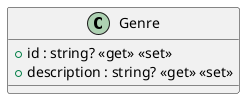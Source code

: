 @startuml
class Genre {
    + id : string? <<get>> <<set>>
    + description : string? <<get>> <<set>>
}
@enduml
